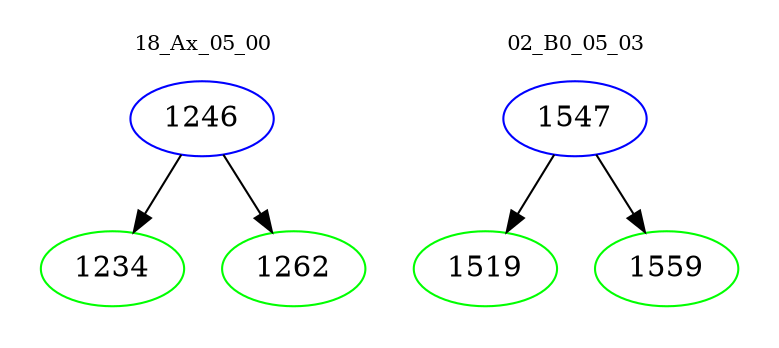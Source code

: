 digraph{
subgraph cluster_0 {
color = white
label = "18_Ax_05_00";
fontsize=10;
T0_1246 [label="1246", color="blue"]
T0_1246 -> T0_1234 [color="black"]
T0_1234 [label="1234", color="green"]
T0_1246 -> T0_1262 [color="black"]
T0_1262 [label="1262", color="green"]
}
subgraph cluster_1 {
color = white
label = "02_B0_05_03";
fontsize=10;
T1_1547 [label="1547", color="blue"]
T1_1547 -> T1_1519 [color="black"]
T1_1519 [label="1519", color="green"]
T1_1547 -> T1_1559 [color="black"]
T1_1559 [label="1559", color="green"]
}
}
